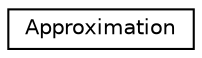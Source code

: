 digraph "Graphical Class Hierarchy"
{
  edge [fontname="Helvetica",fontsize="10",labelfontname="Helvetica",labelfontsize="10"];
  node [fontname="Helvetica",fontsize="10",shape=record];
  rankdir="LR";
  Node1 [label="Approximation",height=0.2,width=0.4,color="black", fillcolor="white", style="filled",URL="$classApproximation.html"];
}
